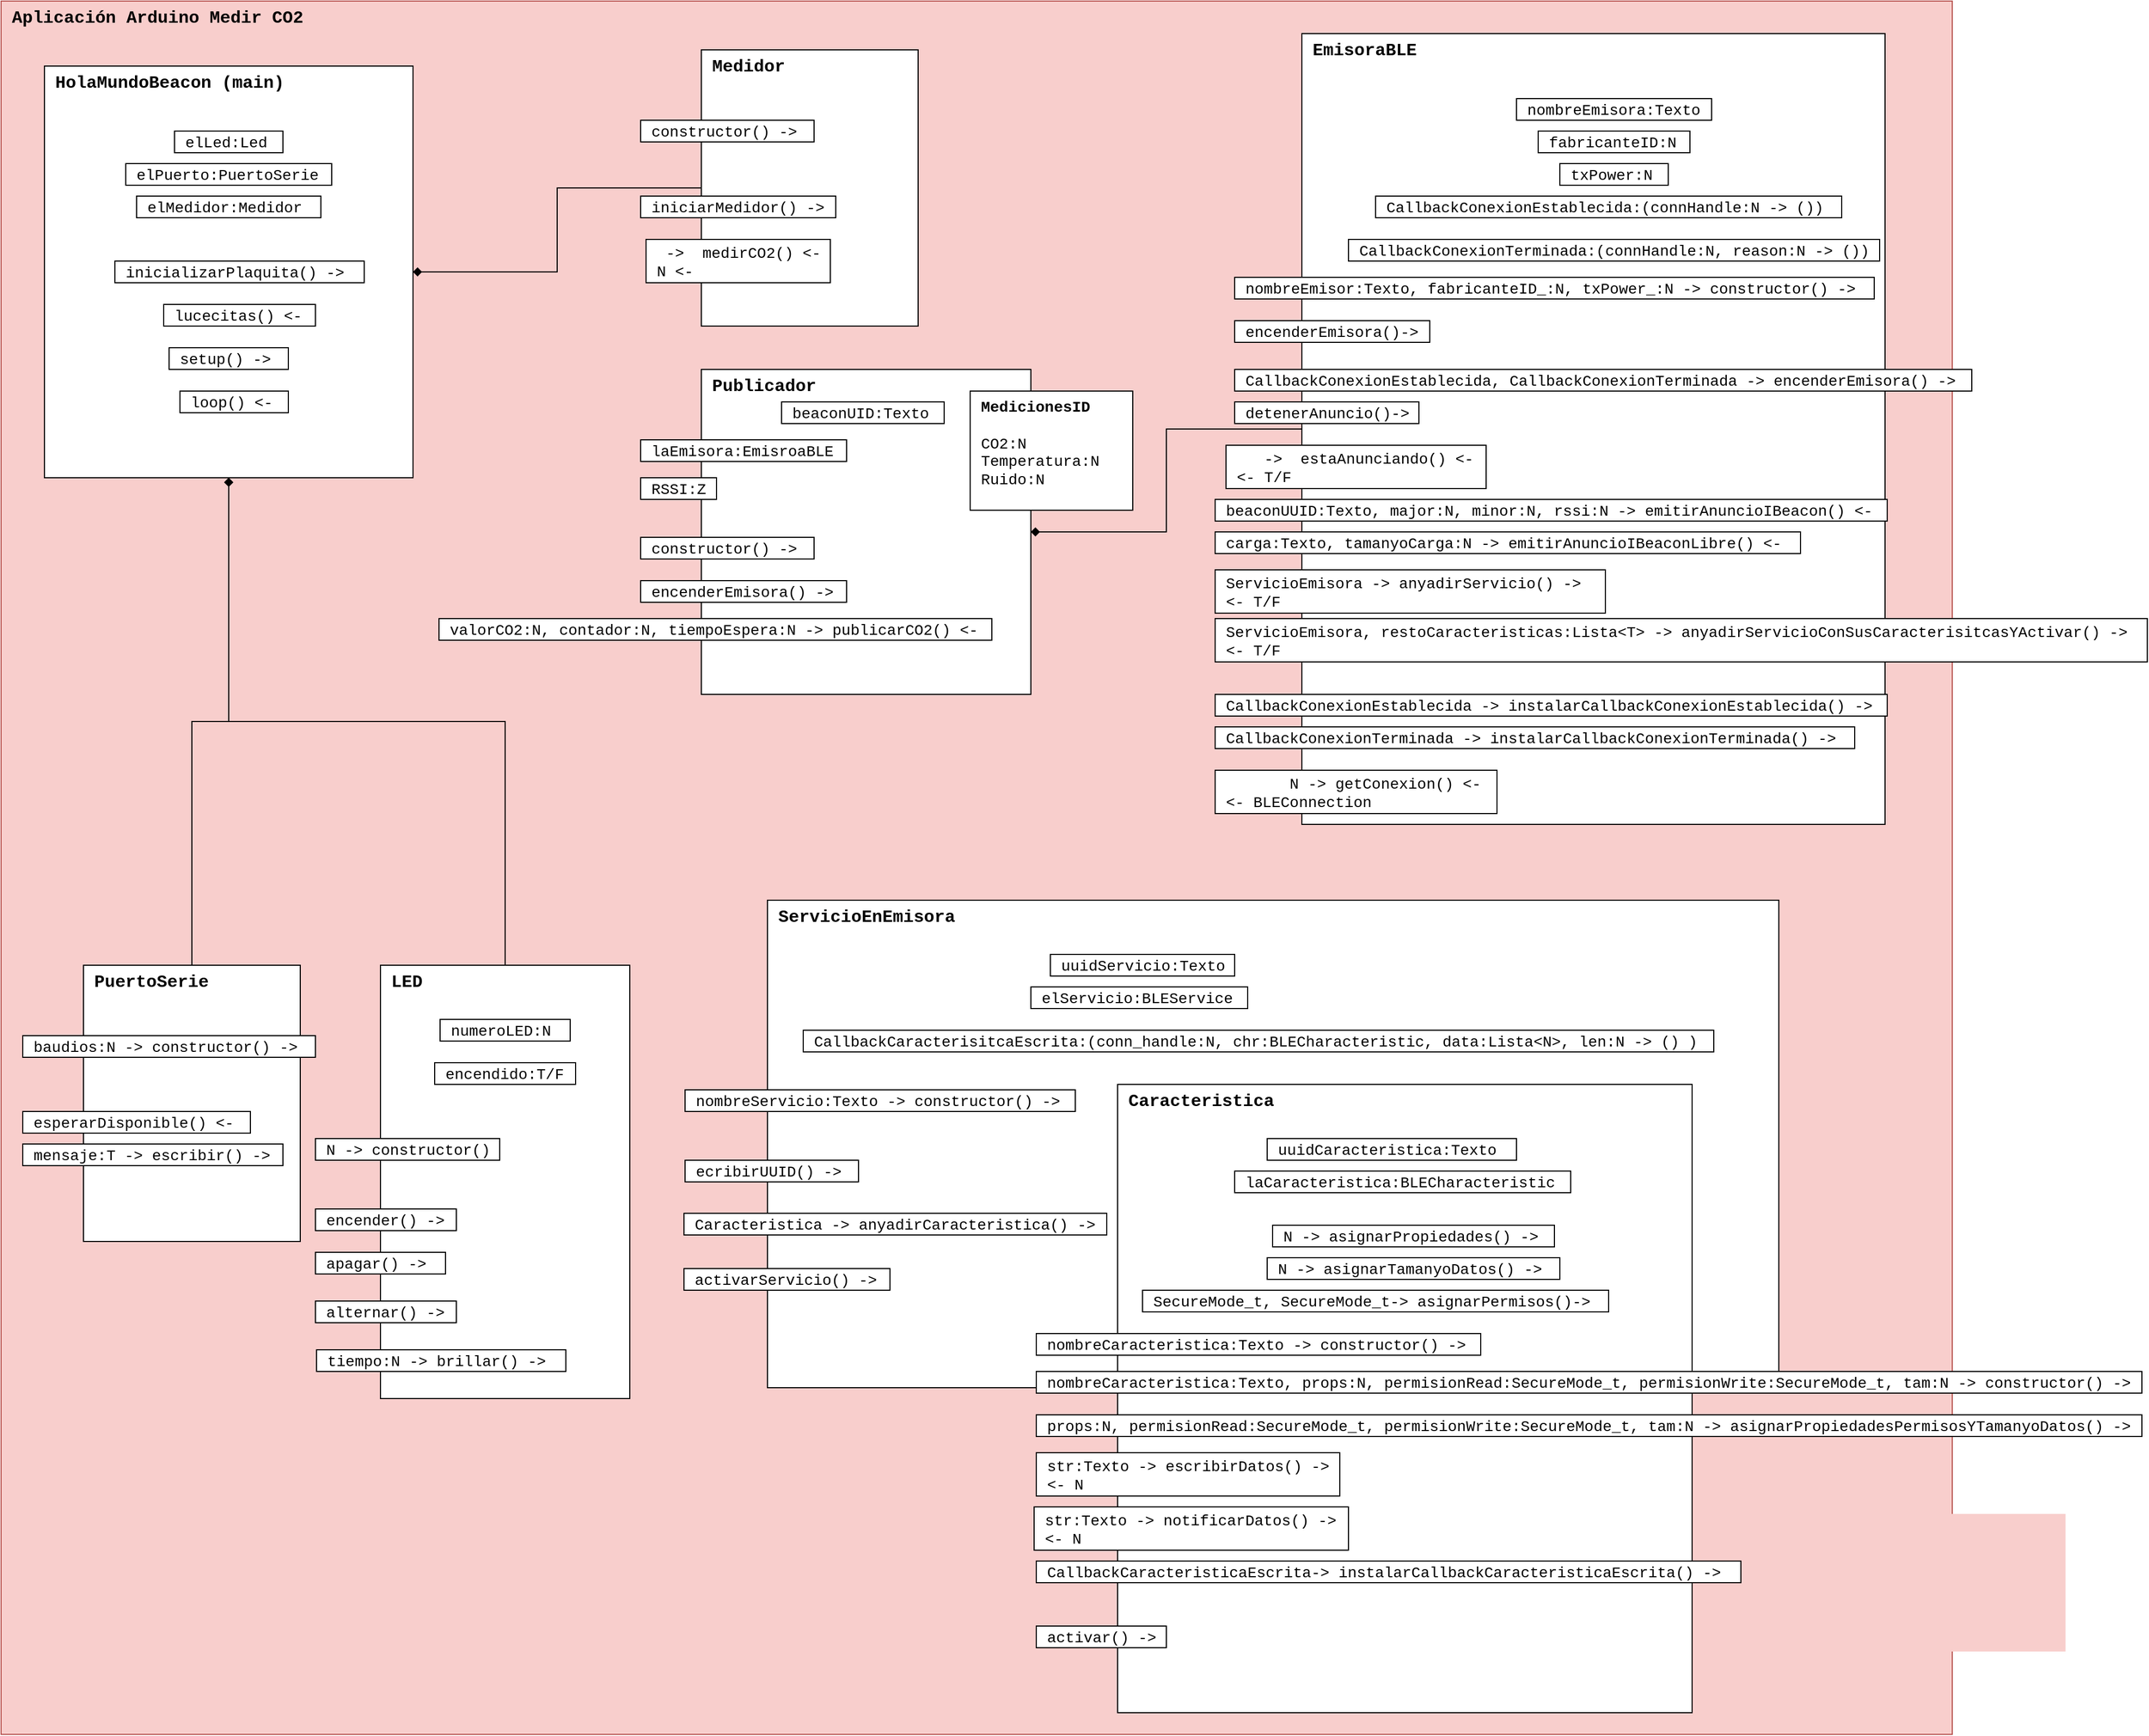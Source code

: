 <mxfile version="15.2.7" type="device"><diagram id="niqKveM-cPIij-iBnaV7" name="Page-1"><mxGraphModel dx="3413" dy="1973" grid="1" gridSize="10" guides="1" tooltips="1" connect="1" arrows="1" fold="1" page="1" pageScale="1" pageWidth="827" pageHeight="1169" math="0" shadow="0"><root><mxCell id="0"/><mxCell id="1" parent="0"/><mxCell id="Av9oLwnozGqvggh2Q-i_-6" value="&lt;font style=&quot;font-size: 16px&quot;&gt;&lt;b&gt;Aplicación Arduino Medir CO2&lt;/b&gt;&lt;/font&gt;" style="rounded=0;whiteSpace=wrap;html=1;fontFamily=Courier New;align=left;horizontal=1;verticalAlign=top;spacingLeft=8;fillColor=#f8cecc;strokeColor=#b85450;" parent="1" vertex="1"><mxGeometry x="10" y="40" width="1800" height="1600" as="geometry"/></mxCell><mxCell id="fpChlTcRf2pJaoT4t-P_-2" value="&lt;font style=&quot;font-size: 16px&quot;&gt;&lt;b&gt;HolaMundoBeacon (main)&lt;/b&gt;&lt;/font&gt;" style="rounded=0;whiteSpace=wrap;html=1;fontFamily=Courier New;align=left;horizontal=1;verticalAlign=top;spacingLeft=8;" parent="1" vertex="1"><mxGeometry x="50" y="100" width="340" height="380" as="geometry"/></mxCell><mxCell id="fpChlTcRf2pJaoT4t-P_-3" value="&lt;span style=&quot;font-size: 14px&quot;&gt;elLed:Led&lt;/span&gt;" style="rounded=0;whiteSpace=wrap;html=1;align=left;fontFamily=Courier New;autosize=1;spacingTop=2;spacingLeft=8;" parent="1" vertex="1"><mxGeometry x="170" y="160" width="100" height="20" as="geometry"/></mxCell><mxCell id="fpChlTcRf2pJaoT4t-P_-5" value="&lt;span style=&quot;font-size: 14px&quot;&gt;elPuerto:PuertoSerie&lt;/span&gt;" style="rounded=0;whiteSpace=wrap;html=1;align=left;fontFamily=Courier New;autosize=1;spacingTop=2;spacingLeft=8;" parent="1" vertex="1"><mxGeometry x="125" y="190" width="190" height="20" as="geometry"/></mxCell><mxCell id="fpChlTcRf2pJaoT4t-P_-6" value="&lt;span style=&quot;font-size: 14px&quot;&gt;elMedidor:Medidor&lt;/span&gt;" style="rounded=0;whiteSpace=wrap;html=1;align=left;fontFamily=Courier New;autosize=1;spacingTop=2;spacingLeft=8;" parent="1" vertex="1"><mxGeometry x="135" y="220" width="170" height="20" as="geometry"/></mxCell><mxCell id="fpChlTcRf2pJaoT4t-P_-7" value="&lt;span style=&quot;font-size: 14px&quot;&gt;inicializarPlaquita() -&amp;gt;&lt;/span&gt;" style="rounded=0;whiteSpace=wrap;html=1;align=left;fontFamily=Courier New;autosize=1;spacingTop=2;spacingLeft=8;" parent="1" vertex="1"><mxGeometry x="115" y="280" width="230" height="20" as="geometry"/></mxCell><mxCell id="fpChlTcRf2pJaoT4t-P_-8" value="&lt;span style=&quot;font-size: 14px&quot;&gt;lucecitas() &amp;lt;-&lt;/span&gt;" style="rounded=0;whiteSpace=wrap;html=1;align=left;fontFamily=Courier New;autosize=1;spacingTop=2;spacingLeft=8;" parent="1" vertex="1"><mxGeometry x="160" y="320" width="140" height="20" as="geometry"/></mxCell><mxCell id="fpChlTcRf2pJaoT4t-P_-9" value="&lt;span style=&quot;font-size: 14px&quot;&gt;setup() -&amp;gt;&lt;/span&gt;" style="rounded=0;whiteSpace=wrap;html=1;align=left;fontFamily=Courier New;autosize=1;spacingTop=2;spacingLeft=8;" parent="1" vertex="1"><mxGeometry x="165" y="360" width="110" height="20" as="geometry"/></mxCell><mxCell id="fpChlTcRf2pJaoT4t-P_-10" value="&lt;span style=&quot;font-size: 14px&quot;&gt;loop() &amp;lt;-&lt;/span&gt;" style="rounded=0;whiteSpace=wrap;html=1;align=left;fontFamily=Courier New;autosize=1;spacingTop=2;spacingLeft=8;" parent="1" vertex="1"><mxGeometry x="175" y="400" width="100" height="20" as="geometry"/></mxCell><mxCell id="2PiecNfmt7l6B-Z4FuEc-5" style="edgeStyle=orthogonalEdgeStyle;rounded=0;orthogonalLoop=1;jettySize=auto;html=1;endArrow=diamond;endFill=1;" edge="1" parent="1" source="fpChlTcRf2pJaoT4t-P_-12" target="fpChlTcRf2pJaoT4t-P_-55"><mxGeometry relative="1" as="geometry"/></mxCell><mxCell id="fpChlTcRf2pJaoT4t-P_-12" value="&lt;font style=&quot;font-size: 16px&quot;&gt;&lt;b&gt;EmisoraBLE&lt;/b&gt;&lt;/font&gt;" style="rounded=0;whiteSpace=wrap;html=1;fontFamily=Courier New;align=left;horizontal=1;verticalAlign=top;spacingLeft=8;" parent="1" vertex="1"><mxGeometry x="1210" y="70" width="538" height="730" as="geometry"/></mxCell><mxCell id="fpChlTcRf2pJaoT4t-P_-13" value="&lt;span style=&quot;font-size: 14px&quot;&gt;nombreEmisora:Texto&lt;/span&gt;" style="rounded=0;whiteSpace=wrap;html=1;align=left;fontFamily=Courier New;autosize=1;spacingTop=2;spacingLeft=8;" parent="1" vertex="1"><mxGeometry x="1408" y="130" width="180" height="20" as="geometry"/></mxCell><mxCell id="fpChlTcRf2pJaoT4t-P_-14" value="&lt;span style=&quot;font-size: 14px&quot;&gt;fabricanteID:N&lt;/span&gt;" style="rounded=0;whiteSpace=wrap;html=1;align=left;fontFamily=Courier New;autosize=1;spacingTop=2;spacingLeft=8;" parent="1" vertex="1"><mxGeometry x="1428" y="160" width="140" height="20" as="geometry"/></mxCell><mxCell id="fpChlTcRf2pJaoT4t-P_-16" value="&lt;span style=&quot;font-size: 14px&quot;&gt;txPower:N&lt;/span&gt;" style="rounded=0;whiteSpace=wrap;html=1;align=left;fontFamily=Courier New;autosize=1;spacingTop=2;spacingLeft=8;" parent="1" vertex="1"><mxGeometry x="1448" y="190" width="100" height="20" as="geometry"/></mxCell><mxCell id="fpChlTcRf2pJaoT4t-P_-19" value="&lt;font style=&quot;font-size: 14px&quot;&gt;nombreEmisor:Texto, fabricanteID_:N, txPower_:N -&amp;gt; constructor() -&amp;gt;&lt;br&gt;&lt;/font&gt;" style="rounded=0;whiteSpace=wrap;html=1;align=left;fontFamily=Courier New;autosize=1;spacingTop=2;spacingLeft=8;" parent="1" vertex="1"><mxGeometry x="1148" y="295" width="590" height="20" as="geometry"/></mxCell><mxCell id="fpChlTcRf2pJaoT4t-P_-20" value="&lt;font style=&quot;font-size: 14px&quot;&gt;encenderEmisora()-&amp;gt;&lt;br&gt;&lt;/font&gt;" style="rounded=0;whiteSpace=wrap;html=1;align=left;fontFamily=Courier New;autosize=1;spacingTop=2;spacingLeft=8;" parent="1" vertex="1"><mxGeometry x="1148" y="335" width="180" height="20" as="geometry"/></mxCell><mxCell id="fpChlTcRf2pJaoT4t-P_-21" value="&lt;font style=&quot;font-size: 14px&quot;&gt;CallbackConexionEstablecida, CallbackConexionTerminada&amp;nbsp;-&amp;gt; encenderEmisora() -&amp;gt;&lt;br&gt;&lt;/font&gt;" style="rounded=0;whiteSpace=wrap;html=1;align=left;fontFamily=Courier New;autosize=1;spacingTop=2;spacingLeft=8;" parent="1" vertex="1"><mxGeometry x="1148" y="380" width="680" height="20" as="geometry"/></mxCell><mxCell id="fpChlTcRf2pJaoT4t-P_-22" value="&lt;font style=&quot;font-size: 14px&quot;&gt;detenerAnuncio()-&amp;gt;&lt;br&gt;&lt;/font&gt;" style="rounded=0;whiteSpace=wrap;html=1;align=left;fontFamily=Courier New;autosize=1;spacingTop=2;spacingLeft=8;" parent="1" vertex="1"><mxGeometry x="1148" y="410" width="170" height="20" as="geometry"/></mxCell><mxCell id="fpChlTcRf2pJaoT4t-P_-23" value="&lt;font style=&quot;font-size: 14px&quot;&gt;&amp;nbsp; &amp;nbsp;-&amp;gt;&amp;nbsp; estaAnunciando() &amp;lt;-&lt;br&gt;&amp;lt;- T/F&lt;br&gt;&lt;/font&gt;" style="rounded=0;whiteSpace=wrap;html=1;align=left;fontFamily=Courier New;autosize=1;spacingTop=2;spacingLeft=8;" parent="1" vertex="1"><mxGeometry x="1140" y="450" width="240" height="40" as="geometry"/></mxCell><mxCell id="fpChlTcRf2pJaoT4t-P_-24" value="&lt;font style=&quot;font-size: 14px&quot;&gt;beaconUUID:Texto, major:N, minor:N, rssi:N -&amp;gt; emitirAnuncioIBeacon() &amp;lt;-&lt;br&gt;&lt;/font&gt;" style="rounded=0;whiteSpace=wrap;html=1;align=left;fontFamily=Courier New;autosize=1;spacingTop=2;spacingLeft=8;" parent="1" vertex="1"><mxGeometry x="1130" y="500" width="620" height="20" as="geometry"/></mxCell><mxCell id="fpChlTcRf2pJaoT4t-P_-25" value="&lt;font style=&quot;font-size: 14px&quot;&gt;carga:Texto, tamanyoCarga:N -&amp;gt; emitirAnuncioIBeaconLibre() &amp;lt;-&lt;br&gt;&lt;/font&gt;" style="rounded=0;whiteSpace=wrap;html=1;align=left;fontFamily=Courier New;autosize=1;spacingTop=2;spacingLeft=8;" parent="1" vertex="1"><mxGeometry x="1130" y="530" width="540" height="20" as="geometry"/></mxCell><mxCell id="fpChlTcRf2pJaoT4t-P_-28" value="&lt;font style=&quot;font-size: 14px&quot;&gt;ServicioEmisora -&amp;gt; anyadirServicio() -&amp;gt;&amp;nbsp;&lt;br&gt;&amp;lt;- T/F&lt;br&gt;&lt;/font&gt;" style="rounded=0;whiteSpace=wrap;html=1;align=left;fontFamily=Courier New;autosize=1;spacingTop=2;spacingLeft=8;" parent="1" vertex="1"><mxGeometry x="1130" y="565" width="360" height="40" as="geometry"/></mxCell><mxCell id="fpChlTcRf2pJaoT4t-P_-29" value="&lt;font style=&quot;font-size: 14px&quot;&gt;CallbackConexionEstablecida -&amp;gt; instalarCallbackConexionEstablecida() -&amp;gt;&lt;br&gt;&lt;/font&gt;" style="rounded=0;whiteSpace=wrap;html=1;align=left;fontFamily=Courier New;autosize=1;spacingTop=2;spacingLeft=8;" parent="1" vertex="1"><mxGeometry x="1130" y="680" width="620" height="20" as="geometry"/></mxCell><mxCell id="fpChlTcRf2pJaoT4t-P_-30" value="&lt;font style=&quot;font-size: 14px&quot;&gt;CallbackConexionTerminada -&amp;gt; instalarCallbackConexionTerminada() -&amp;gt;&lt;br&gt;&lt;/font&gt;" style="rounded=0;whiteSpace=wrap;html=1;align=left;fontFamily=Courier New;autosize=1;spacingTop=2;spacingLeft=8;" parent="1" vertex="1"><mxGeometry x="1130" y="710" width="590" height="20" as="geometry"/></mxCell><mxCell id="2PiecNfmt7l6B-Z4FuEc-3" style="edgeStyle=orthogonalEdgeStyle;rounded=0;orthogonalLoop=1;jettySize=auto;html=1;entryX=0.5;entryY=1;entryDx=0;entryDy=0;endArrow=diamond;endFill=1;" edge="1" parent="1" source="fpChlTcRf2pJaoT4t-P_-35" target="fpChlTcRf2pJaoT4t-P_-2"><mxGeometry relative="1" as="geometry"/></mxCell><mxCell id="fpChlTcRf2pJaoT4t-P_-35" value="&lt;font style=&quot;font-size: 16px&quot;&gt;&lt;b&gt;LED&lt;/b&gt;&lt;/font&gt;" style="rounded=0;whiteSpace=wrap;html=1;fontFamily=Courier New;align=left;horizontal=1;verticalAlign=top;spacingLeft=8;" parent="1" vertex="1"><mxGeometry x="360" y="930" width="230" height="400" as="geometry"/></mxCell><mxCell id="fpChlTcRf2pJaoT4t-P_-36" value="&lt;span style=&quot;font-size: 14px&quot;&gt;numeroLED:N&lt;/span&gt;" style="rounded=0;whiteSpace=wrap;html=1;align=left;fontFamily=Courier New;autosize=1;spacingTop=2;spacingLeft=8;" parent="1" vertex="1"><mxGeometry x="415" y="980" width="120" height="20" as="geometry"/></mxCell><mxCell id="fpChlTcRf2pJaoT4t-P_-37" value="&lt;span style=&quot;font-size: 14px&quot;&gt;encendido:T/F&lt;/span&gt;" style="rounded=0;whiteSpace=wrap;html=1;align=left;fontFamily=Courier New;autosize=1;spacingTop=2;spacingLeft=8;" parent="1" vertex="1"><mxGeometry x="410" y="1020" width="130" height="20" as="geometry"/></mxCell><mxCell id="fpChlTcRf2pJaoT4t-P_-38" value="&lt;font style=&quot;font-size: 14px&quot;&gt;N -&amp;gt; constructor()&lt;br&gt;&lt;/font&gt;" style="rounded=0;whiteSpace=wrap;html=1;align=left;fontFamily=Courier New;autosize=1;spacingTop=2;spacingLeft=8;" parent="1" vertex="1"><mxGeometry x="300" y="1090" width="170" height="20" as="geometry"/></mxCell><mxCell id="fpChlTcRf2pJaoT4t-P_-39" value="&lt;font style=&quot;font-size: 14px&quot;&gt;tiempo:N -&amp;gt; brillar() -&amp;gt;&lt;br&gt;&lt;/font&gt;" style="rounded=0;whiteSpace=wrap;html=1;align=left;fontFamily=Courier New;autosize=1;spacingTop=2;spacingLeft=8;" parent="1" vertex="1"><mxGeometry x="301" y="1285" width="230" height="20" as="geometry"/></mxCell><mxCell id="fpChlTcRf2pJaoT4t-P_-40" value="&lt;font style=&quot;font-size: 14px&quot;&gt;encender() -&amp;gt;&lt;br&gt;&lt;/font&gt;" style="rounded=0;whiteSpace=wrap;html=1;align=left;fontFamily=Courier New;autosize=1;spacingTop=2;spacingLeft=8;" parent="1" vertex="1"><mxGeometry x="300" y="1155" width="130" height="20" as="geometry"/></mxCell><mxCell id="fpChlTcRf2pJaoT4t-P_-44" value="&lt;font style=&quot;font-size: 14px&quot;&gt;apagar() -&amp;gt;&lt;br&gt;&lt;/font&gt;" style="rounded=0;whiteSpace=wrap;html=1;align=left;fontFamily=Courier New;autosize=1;spacingTop=2;spacingLeft=8;" parent="1" vertex="1"><mxGeometry x="300" y="1195" width="120" height="20" as="geometry"/></mxCell><mxCell id="fpChlTcRf2pJaoT4t-P_-45" value="&lt;font style=&quot;font-size: 14px&quot;&gt;alternar() -&amp;gt;&lt;br&gt;&lt;/font&gt;" style="rounded=0;whiteSpace=wrap;html=1;align=left;fontFamily=Courier New;autosize=1;spacingTop=2;spacingLeft=8;" parent="1" vertex="1"><mxGeometry x="300" y="1240" width="130" height="20" as="geometry"/></mxCell><mxCell id="2PiecNfmt7l6B-Z4FuEc-1" style="edgeStyle=orthogonalEdgeStyle;rounded=0;orthogonalLoop=1;jettySize=auto;html=1;endArrow=diamond;endFill=1;" edge="1" parent="1" source="fpChlTcRf2pJaoT4t-P_-47" target="fpChlTcRf2pJaoT4t-P_-2"><mxGeometry relative="1" as="geometry"/></mxCell><mxCell id="fpChlTcRf2pJaoT4t-P_-47" value="&lt;font style=&quot;font-size: 16px&quot;&gt;&lt;b&gt;Medidor&lt;/b&gt;&lt;/font&gt;" style="rounded=0;whiteSpace=wrap;html=1;fontFamily=Courier New;align=left;horizontal=1;verticalAlign=top;spacingLeft=8;" parent="1" vertex="1"><mxGeometry x="656" y="85" width="200" height="255" as="geometry"/></mxCell><mxCell id="fpChlTcRf2pJaoT4t-P_-50" value="&lt;font style=&quot;font-size: 14px&quot;&gt;constructor() -&amp;gt;&lt;br&gt;&lt;/font&gt;" style="rounded=0;whiteSpace=wrap;html=1;align=left;fontFamily=Courier New;autosize=1;spacingTop=2;spacingLeft=8;" parent="1" vertex="1"><mxGeometry x="600" y="150" width="160" height="20" as="geometry"/></mxCell><mxCell id="fpChlTcRf2pJaoT4t-P_-52" value="&lt;font style=&quot;font-size: 14px&quot;&gt;iniciarMedidor() -&amp;gt;&lt;br&gt;&lt;/font&gt;" style="rounded=0;whiteSpace=wrap;html=1;align=left;fontFamily=Courier New;autosize=1;spacingTop=2;spacingLeft=8;" parent="1" vertex="1"><mxGeometry x="600" y="220" width="180" height="20" as="geometry"/></mxCell><mxCell id="fpChlTcRf2pJaoT4t-P_-53" value="&lt;font style=&quot;font-size: 14px&quot;&gt;&amp;nbsp;-&amp;gt;&amp;nbsp; medirCO2() &amp;lt;-&lt;br&gt;N &amp;lt;-&lt;br&gt;&lt;/font&gt;" style="rounded=0;whiteSpace=wrap;html=1;align=left;fontFamily=Courier New;autosize=1;spacingTop=2;spacingLeft=8;" parent="1" vertex="1"><mxGeometry x="605" y="260" width="170" height="40" as="geometry"/></mxCell><mxCell id="fpChlTcRf2pJaoT4t-P_-55" value="&lt;font style=&quot;font-size: 16px&quot;&gt;&lt;b&gt;Publicador&lt;/b&gt;&lt;/font&gt;" style="rounded=0;whiteSpace=wrap;html=1;fontFamily=Courier New;align=left;horizontal=1;verticalAlign=top;spacingLeft=8;" parent="1" vertex="1"><mxGeometry x="656" y="380" width="304" height="300" as="geometry"/></mxCell><mxCell id="fpChlTcRf2pJaoT4t-P_-56" value="&lt;font style=&quot;font-size: 14px&quot;&gt;constructor() -&amp;gt;&lt;br&gt;&lt;/font&gt;" style="rounded=0;whiteSpace=wrap;html=1;align=left;fontFamily=Courier New;autosize=1;spacingTop=2;spacingLeft=8;" parent="1" vertex="1"><mxGeometry x="600" y="535" width="160" height="20" as="geometry"/></mxCell><mxCell id="fpChlTcRf2pJaoT4t-P_-57" value="&lt;font style=&quot;font-size: 14px&quot;&gt;beaconUID:Texto&lt;br&gt;&lt;/font&gt;" style="rounded=0;whiteSpace=wrap;html=1;align=left;fontFamily=Courier New;autosize=1;spacingTop=2;spacingLeft=8;" parent="1" vertex="1"><mxGeometry x="730" y="410" width="150" height="20" as="geometry"/></mxCell><mxCell id="fpChlTcRf2pJaoT4t-P_-58" value="&lt;font style=&quot;font-size: 14px&quot;&gt;laEmisora:EmisroaBLE&lt;br&gt;&lt;/font&gt;" style="rounded=0;whiteSpace=wrap;html=1;align=left;fontFamily=Courier New;autosize=1;spacingTop=2;spacingLeft=8;" parent="1" vertex="1"><mxGeometry x="600" y="445" width="190" height="20" as="geometry"/></mxCell><mxCell id="fpChlTcRf2pJaoT4t-P_-59" value="&lt;font style=&quot;font-size: 14px&quot;&gt;encenderEmisora() -&amp;gt;&lt;br&gt;&lt;/font&gt;" style="rounded=0;whiteSpace=wrap;html=1;align=left;fontFamily=Courier New;autosize=1;spacingTop=2;spacingLeft=8;" parent="1" vertex="1"><mxGeometry x="600" y="575" width="190" height="20" as="geometry"/></mxCell><mxCell id="fpChlTcRf2pJaoT4t-P_-60" value="&lt;font style=&quot;font-size: 14px&quot;&gt;valorCO2:N, contador:N, tiempoEspera:N -&amp;gt; publicarCO2() &amp;lt;-&lt;br&gt;&lt;/font&gt;" style="rounded=0;whiteSpace=wrap;html=1;align=left;fontFamily=Courier New;autosize=1;spacingTop=2;spacingLeft=8;" parent="1" vertex="1"><mxGeometry x="414" y="610" width="510" height="20" as="geometry"/></mxCell><mxCell id="2PiecNfmt7l6B-Z4FuEc-2" style="edgeStyle=orthogonalEdgeStyle;rounded=0;orthogonalLoop=1;jettySize=auto;html=1;entryX=0.5;entryY=1;entryDx=0;entryDy=0;endArrow=diamond;endFill=1;" edge="1" parent="1" source="fpChlTcRf2pJaoT4t-P_-62" target="fpChlTcRf2pJaoT4t-P_-2"><mxGeometry relative="1" as="geometry"/></mxCell><mxCell id="fpChlTcRf2pJaoT4t-P_-62" value="&lt;font style=&quot;font-size: 16px&quot;&gt;&lt;b&gt;PuertoSerie&lt;/b&gt;&lt;/font&gt;" style="rounded=0;whiteSpace=wrap;html=1;fontFamily=Courier New;align=left;horizontal=1;verticalAlign=top;spacingLeft=8;" parent="1" vertex="1"><mxGeometry x="86" y="930" width="200" height="255" as="geometry"/></mxCell><mxCell id="fpChlTcRf2pJaoT4t-P_-63" value="&lt;font style=&quot;font-size: 14px&quot;&gt;baudios:N -&amp;gt; constructor() -&amp;gt;&lt;br&gt;&lt;/font&gt;" style="rounded=0;whiteSpace=wrap;html=1;align=left;fontFamily=Courier New;autosize=1;spacingTop=2;spacingLeft=8;" parent="1" vertex="1"><mxGeometry x="30" y="995" width="270" height="20" as="geometry"/></mxCell><mxCell id="fpChlTcRf2pJaoT4t-P_-64" value="&lt;font style=&quot;font-size: 14px&quot;&gt;esperarDisponible() &amp;lt;-&lt;br&gt;&lt;/font&gt;" style="rounded=0;whiteSpace=wrap;html=1;align=left;fontFamily=Courier New;autosize=1;spacingTop=2;spacingLeft=8;" parent="1" vertex="1"><mxGeometry x="30" y="1065" width="210" height="20" as="geometry"/></mxCell><mxCell id="fpChlTcRf2pJaoT4t-P_-65" value="&lt;font style=&quot;font-size: 14px&quot;&gt;mensaje:T -&amp;gt; escribir() -&amp;gt;&lt;br&gt;&lt;/font&gt;" style="rounded=0;whiteSpace=wrap;html=1;align=left;fontFamily=Courier New;autosize=1;spacingTop=2;spacingLeft=8;" parent="1" vertex="1"><mxGeometry x="30" y="1095" width="240" height="20" as="geometry"/></mxCell><mxCell id="fpChlTcRf2pJaoT4t-P_-81" value="&lt;font style=&quot;font-size: 16px&quot;&gt;&lt;b&gt;ServicioEnEmisora&lt;/b&gt;&lt;/font&gt;" style="rounded=0;whiteSpace=wrap;html=1;fontFamily=Courier New;align=left;horizontal=1;verticalAlign=top;spacingLeft=8;" parent="1" vertex="1"><mxGeometry x="717" y="870" width="933" height="450" as="geometry"/></mxCell><mxCell id="fpChlTcRf2pJaoT4t-P_-82" value="&lt;font style=&quot;font-size: 14px&quot;&gt;nombreServicio:Texto -&amp;gt; constructor() -&amp;gt;&lt;br&gt;&lt;/font&gt;" style="rounded=0;whiteSpace=wrap;html=1;align=left;fontFamily=Courier New;autosize=1;spacingTop=2;spacingLeft=8;" parent="1" vertex="1"><mxGeometry x="641" y="1045" width="360" height="20" as="geometry"/></mxCell><mxCell id="fpChlTcRf2pJaoT4t-P_-83" value="&lt;font style=&quot;font-size: 14px&quot;&gt;activarServicio() -&amp;gt;&lt;br&gt;&lt;/font&gt;" style="rounded=0;whiteSpace=wrap;html=1;align=left;fontFamily=Courier New;autosize=1;spacingTop=2;spacingLeft=8;" parent="1" vertex="1"><mxGeometry x="640" y="1210" width="190" height="20" as="geometry"/></mxCell><mxCell id="fpChlTcRf2pJaoT4t-P_-84" value="&lt;font style=&quot;font-size: 14px&quot;&gt;uuidServicio:Texto&lt;br&gt;&lt;/font&gt;" style="rounded=0;whiteSpace=wrap;html=1;align=left;fontFamily=Courier New;autosize=1;spacingTop=2;spacingLeft=8;" parent="1" vertex="1"><mxGeometry x="978" y="920" width="170" height="20" as="geometry"/></mxCell><mxCell id="fpChlTcRf2pJaoT4t-P_-85" value="&lt;font style=&quot;font-size: 14px&quot;&gt;elServicio:BLEService&lt;br&gt;&lt;/font&gt;" style="rounded=0;whiteSpace=wrap;html=1;align=left;fontFamily=Courier New;autosize=1;spacingTop=2;spacingLeft=8;" parent="1" vertex="1"><mxGeometry x="960" y="950" width="200" height="20" as="geometry"/></mxCell><mxCell id="fpChlTcRf2pJaoT4t-P_-86" value="&lt;font style=&quot;font-size: 14px&quot;&gt;ecribirUUID() -&amp;gt;&lt;br&gt;&lt;/font&gt;" style="rounded=0;whiteSpace=wrap;html=1;align=left;fontFamily=Courier New;autosize=1;spacingTop=2;spacingLeft=8;" parent="1" vertex="1"><mxGeometry x="641" y="1110" width="160" height="20" as="geometry"/></mxCell><mxCell id="fpChlTcRf2pJaoT4t-P_-87" value="&lt;font style=&quot;font-size: 14px&quot;&gt;Caracteristica -&amp;gt; anyadirCaracteristica() -&amp;gt;&lt;br&gt;&lt;/font&gt;" style="rounded=0;whiteSpace=wrap;html=1;align=left;fontFamily=Courier New;autosize=1;spacingTop=2;spacingLeft=8;" parent="1" vertex="1"><mxGeometry x="640" y="1159" width="390" height="20" as="geometry"/></mxCell><mxCell id="fpChlTcRf2pJaoT4t-P_-94" value="&lt;font style=&quot;font-size: 14px&quot;&gt;CallbackCaracterisitcaEscrita:(conn_handle:N, chr:BLECharacteristic, data:Lista&amp;lt;N&amp;gt;, len:N -&amp;gt; () )&lt;br&gt;&lt;/font&gt;" style="rounded=0;whiteSpace=wrap;html=1;align=left;fontFamily=Courier New;autosize=1;spacingTop=2;spacingLeft=8;" parent="1" vertex="1"><mxGeometry x="750" y="990" width="840" height="20" as="geometry"/></mxCell><mxCell id="fpChlTcRf2pJaoT4t-P_-95" value="&lt;span style=&quot;font-size: 14px&quot;&gt;CallbackConexionEstablecida:(connHandle:N -&amp;gt; ())&lt;/span&gt;" style="rounded=0;whiteSpace=wrap;html=1;align=left;fontFamily=Courier New;autosize=1;spacingTop=2;spacingLeft=8;" parent="1" vertex="1"><mxGeometry x="1278" y="220" width="430" height="20" as="geometry"/></mxCell><mxCell id="fpChlTcRf2pJaoT4t-P_-96" value="&lt;span style=&quot;font-size: 14px&quot;&gt;CallbackConexionTerminada:(connHandle:N, reason:N -&amp;gt; ())&lt;/span&gt;" style="rounded=0;whiteSpace=wrap;html=1;align=left;fontFamily=Courier New;autosize=1;spacingTop=2;spacingLeft=8;" parent="1" vertex="1"><mxGeometry x="1253" y="260" width="490" height="20" as="geometry"/></mxCell><mxCell id="kRhEecbTkcoD9SOKWOlh-3" value="&lt;font style=&quot;font-size: 14px&quot;&gt;ServicioEmisora, restoCaracteristicas:Lista&amp;lt;T&amp;gt; -&amp;gt; anyadirServicioConSusCaracterisitcasYActivar() -&amp;gt;&lt;br&gt;&amp;lt;- T/F&lt;br&gt;&lt;/font&gt;" style="rounded=0;whiteSpace=wrap;html=1;align=left;fontFamily=Courier New;autosize=1;spacingTop=2;spacingLeft=8;" parent="1" vertex="1"><mxGeometry x="1130" y="610" width="860" height="40" as="geometry"/></mxCell><mxCell id="kRhEecbTkcoD9SOKWOlh-4" value="&lt;font style=&quot;font-size: 14px&quot;&gt;&amp;nbsp; &amp;nbsp; &amp;nbsp; &amp;nbsp;N -&amp;gt; getConexion() &amp;lt;-&lt;br&gt;&amp;lt;- BLEConnection&amp;nbsp;&lt;br&gt;&lt;/font&gt;" style="rounded=0;whiteSpace=wrap;html=1;align=left;fontFamily=Courier New;autosize=1;spacingTop=2;spacingLeft=8;" parent="1" vertex="1"><mxGeometry x="1130" y="750" width="260" height="40" as="geometry"/></mxCell><mxCell id="kRhEecbTkcoD9SOKWOlh-7" value="&lt;font style=&quot;font-size: 14px&quot;&gt;&lt;b&gt;MedicionesID&lt;/b&gt;&lt;br&gt;&lt;br&gt;CO2:N&lt;br&gt;Temperatura:N&lt;br&gt;Ruido:N&lt;br&gt;&lt;br&gt;&lt;/font&gt;" style="rounded=0;whiteSpace=wrap;html=1;fontFamily=Courier New;align=left;horizontal=1;verticalAlign=top;spacingLeft=8;" parent="1" vertex="1"><mxGeometry x="904" y="400" width="150" height="110" as="geometry"/></mxCell><mxCell id="fpChlTcRf2pJaoT4t-P_-67" value="&lt;font style=&quot;font-size: 16px&quot;&gt;&lt;b&gt;Caracteristica&lt;/b&gt;&lt;/font&gt;" style="rounded=0;whiteSpace=wrap;html=1;fontFamily=Courier New;align=left;horizontal=1;verticalAlign=top;spacingLeft=8;" parent="1" vertex="1"><mxGeometry x="1040" y="1040" width="530" height="580" as="geometry"/></mxCell><mxCell id="fpChlTcRf2pJaoT4t-P_-68" value="&lt;font style=&quot;font-size: 14px&quot;&gt;nombreCaracteristica:Texto -&amp;gt; constructor() -&amp;gt;&lt;br&gt;&lt;/font&gt;" style="rounded=0;whiteSpace=wrap;html=1;align=left;fontFamily=Courier New;autosize=1;spacingTop=2;spacingLeft=8;" parent="1" vertex="1"><mxGeometry x="965" y="1270" width="410" height="20" as="geometry"/></mxCell><mxCell id="fpChlTcRf2pJaoT4t-P_-70" value="&lt;font style=&quot;font-size: 14px&quot;&gt;str:Texto -&amp;gt; escribirDatos() -&amp;gt;&lt;br&gt;&amp;lt;- N&lt;br&gt;&lt;/font&gt;" style="rounded=0;whiteSpace=wrap;html=1;align=left;fontFamily=Courier New;autosize=1;spacingTop=2;spacingLeft=8;" parent="1" vertex="1"><mxGeometry x="965" y="1380" width="280" height="40" as="geometry"/></mxCell><mxCell id="fpChlTcRf2pJaoT4t-P_-71" value="&lt;font style=&quot;font-size: 14px&quot;&gt;uuidCaracteristica:Texto&lt;br&gt;&lt;/font&gt;" style="rounded=0;whiteSpace=wrap;html=1;align=left;fontFamily=Courier New;autosize=1;spacingTop=2;spacingLeft=8;" parent="1" vertex="1"><mxGeometry x="1178" y="1090" width="230" height="20" as="geometry"/></mxCell><mxCell id="fpChlTcRf2pJaoT4t-P_-72" value="&lt;font style=&quot;font-size: 14px&quot;&gt;laCaracteristica:BLECharacteristic&lt;br&gt;&lt;/font&gt;" style="rounded=0;whiteSpace=wrap;html=1;align=left;fontFamily=Courier New;autosize=1;spacingTop=2;spacingLeft=8;" parent="1" vertex="1"><mxGeometry x="1148" y="1120" width="310" height="20" as="geometry"/></mxCell><mxCell id="fpChlTcRf2pJaoT4t-P_-73" value="&lt;font style=&quot;font-size: 14px&quot;&gt;nombreCaracteristica:Texto, props:N, permisionRead:SecureMode_t, permisionWrite:SecureMode_t, tam:N -&amp;gt; constructor() -&amp;gt;&lt;br&gt;&lt;/font&gt;" style="rounded=0;whiteSpace=wrap;html=1;align=left;fontFamily=Courier New;autosize=1;spacingTop=2;spacingLeft=8;" parent="1" vertex="1"><mxGeometry x="965" y="1305" width="1020" height="20" as="geometry"/></mxCell><mxCell id="fpChlTcRf2pJaoT4t-P_-74" value="&lt;font style=&quot;font-size: 14px&quot;&gt;props:N, permisionRead:SecureMode_t, permisionWrite:SecureMode_t, tam:N -&amp;gt; asignarPropiedadesPermisosYTamanyoDatos() -&amp;gt;&lt;br&gt;&lt;/font&gt;" style="rounded=0;whiteSpace=wrap;html=1;align=left;fontFamily=Courier New;autosize=1;spacingTop=2;spacingLeft=8;" parent="1" vertex="1"><mxGeometry x="965" y="1345" width="1020" height="20" as="geometry"/></mxCell><mxCell id="fpChlTcRf2pJaoT4t-P_-75" value="&lt;font style=&quot;font-size: 14px&quot;&gt;str:Texto -&amp;gt; notificarDatos() -&amp;gt;&lt;br&gt;&amp;lt;- N&lt;br&gt;&lt;/font&gt;" style="rounded=0;whiteSpace=wrap;html=1;align=left;fontFamily=Courier New;autosize=1;spacingTop=2;spacingLeft=8;" parent="1" vertex="1"><mxGeometry x="963" y="1430" width="290" height="40" as="geometry"/></mxCell><mxCell id="fpChlTcRf2pJaoT4t-P_-76" value="&lt;font style=&quot;font-size: 14px&quot;&gt;CallbackCaracteristicaEscrita-&amp;gt; instalarCallbackCaracteristicaEscrita() -&amp;gt;&lt;br&gt;&lt;/font&gt;" style="rounded=0;whiteSpace=wrap;html=1;align=left;fontFamily=Courier New;autosize=1;spacingTop=2;spacingLeft=8;" parent="1" vertex="1"><mxGeometry x="965" y="1480" width="650" height="20" as="geometry"/></mxCell><mxCell id="fpChlTcRf2pJaoT4t-P_-77" value="&lt;font style=&quot;font-size: 14px&quot;&gt;activar() -&amp;gt;&lt;br&gt;&lt;/font&gt;" style="rounded=0;whiteSpace=wrap;html=1;align=left;fontFamily=Courier New;autosize=1;spacingTop=2;spacingLeft=8;" parent="1" vertex="1"><mxGeometry x="965" y="1540" width="120" height="20" as="geometry"/></mxCell><mxCell id="fpChlTcRf2pJaoT4t-P_-78" value="&lt;font style=&quot;font-size: 14px&quot;&gt;N -&amp;gt; asignarPropiedades() -&amp;gt;&lt;br&gt;&lt;/font&gt;" style="rounded=0;whiteSpace=wrap;html=1;align=left;fontFamily=Courier New;autosize=1;spacingTop=2;spacingLeft=8;" parent="1" vertex="1"><mxGeometry x="1183" y="1170" width="260" height="20" as="geometry"/></mxCell><mxCell id="fpChlTcRf2pJaoT4t-P_-79" value="&lt;font style=&quot;font-size: 14px&quot;&gt;N -&amp;gt; asignarTamanyoDatos() -&amp;gt;&lt;br&gt;&lt;/font&gt;" style="rounded=0;whiteSpace=wrap;html=1;align=left;fontFamily=Courier New;autosize=1;spacingTop=2;spacingLeft=8;" parent="1" vertex="1"><mxGeometry x="1178" y="1200" width="270" height="20" as="geometry"/></mxCell><mxCell id="fpChlTcRf2pJaoT4t-P_-80" value="&lt;font style=&quot;font-size: 14px&quot;&gt;SecureMode_t, SecureMode_t-&amp;gt; asignarPermisos()-&amp;gt;&lt;br&gt;&lt;/font&gt;" style="rounded=0;whiteSpace=wrap;html=1;align=left;fontFamily=Courier New;autosize=1;spacingTop=2;spacingLeft=8;" parent="1" vertex="1"><mxGeometry x="1063" y="1230" width="430" height="20" as="geometry"/></mxCell><mxCell id="Nzs239z05CHf7HmJlWQF-1" value="&lt;font style=&quot;font-size: 14px&quot;&gt;RSSI:Z&lt;br&gt;&lt;/font&gt;" style="rounded=0;whiteSpace=wrap;html=1;align=left;fontFamily=Courier New;autosize=1;spacingTop=2;spacingLeft=8;" parent="1" vertex="1"><mxGeometry x="600" y="480" width="70" height="20" as="geometry"/></mxCell></root></mxGraphModel></diagram></mxfile>